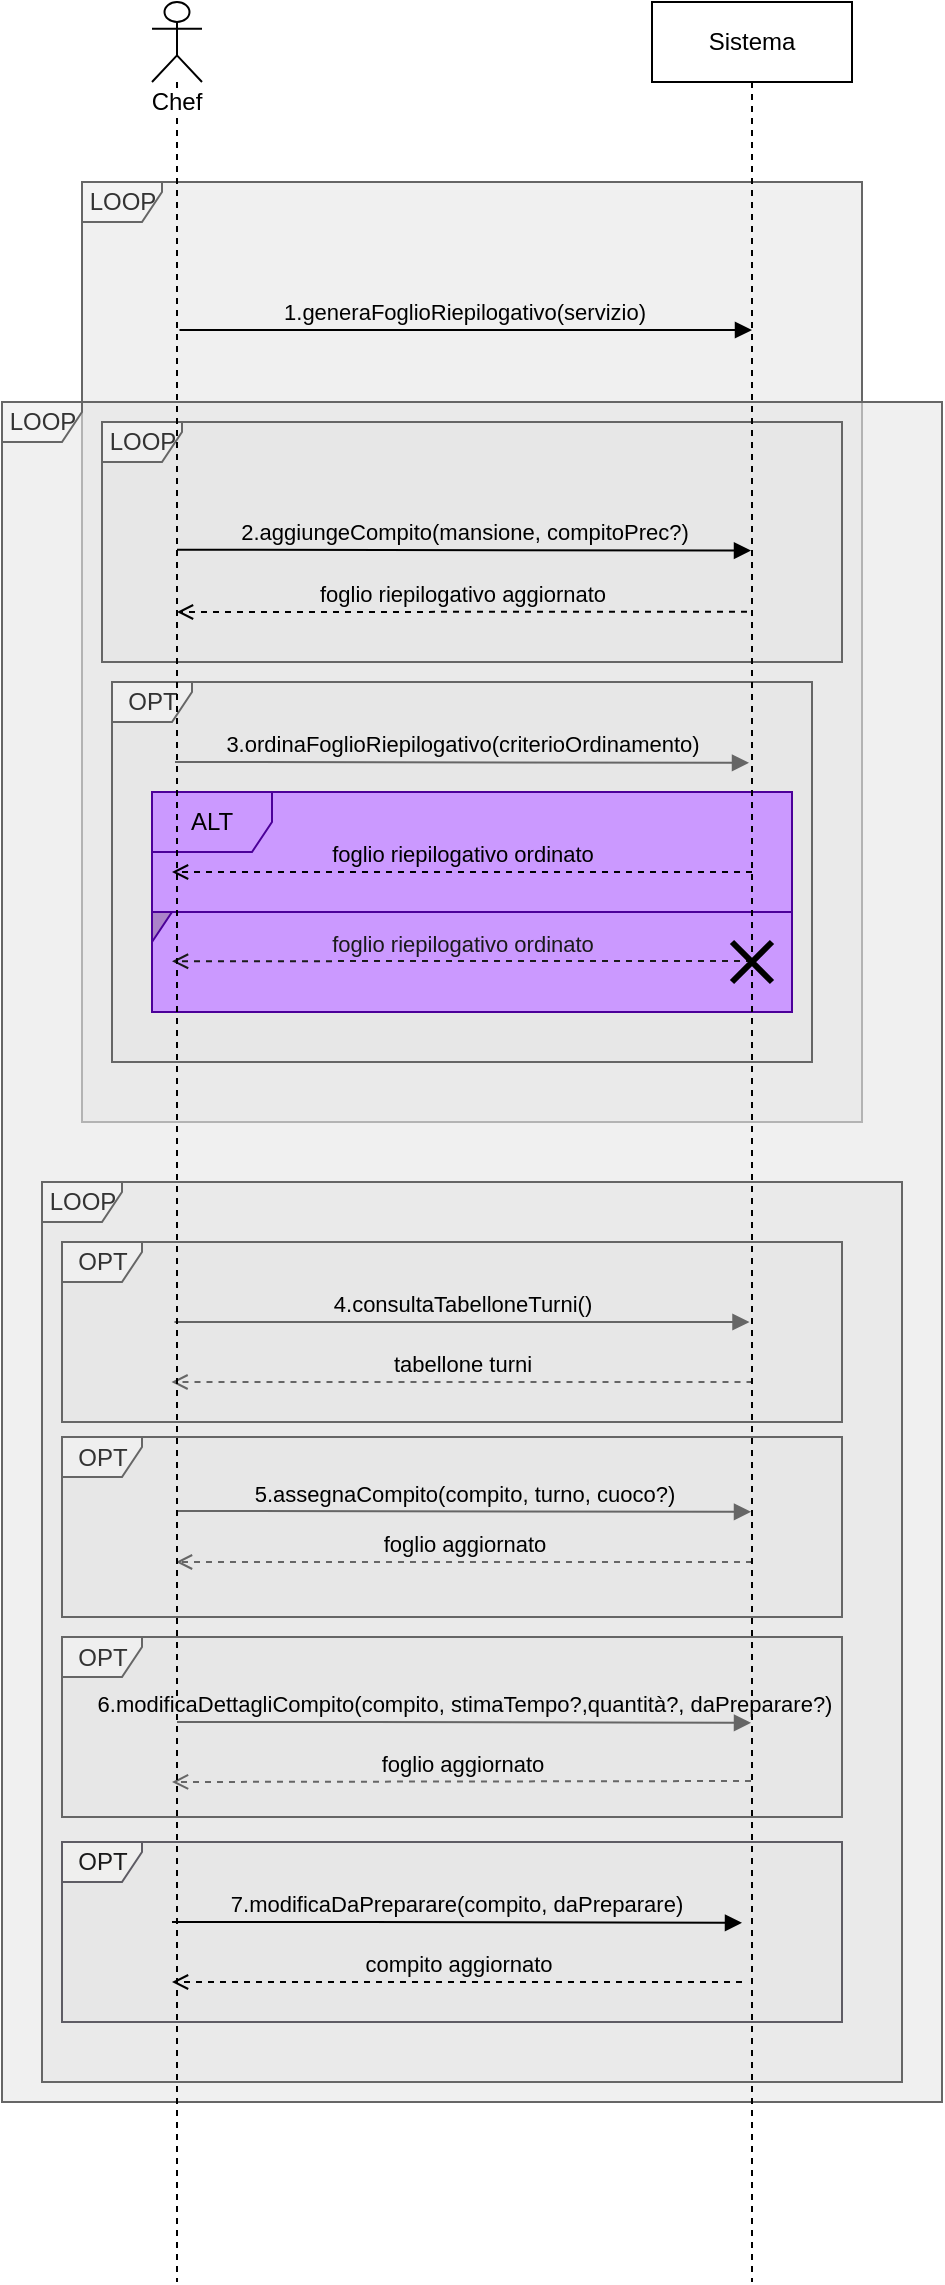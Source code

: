 <mxfile version="21.6.6" type="device">
  <diagram name="Page-1" id="f5A6CDPiya6YqWZAvQuT">
    <mxGraphModel dx="954" dy="-657" grid="1" gridSize="10" guides="1" tooltips="1" connect="1" arrows="1" fold="1" page="1" pageScale="1" pageWidth="827" pageHeight="1169" math="0" shadow="0">
      <root>
        <mxCell id="0" />
        <mxCell id="1" parent="0" />
        <mxCell id="3oUJ_5gLEvu6R0pSqBkJ-1" value="LOOP" style="shape=umlFrame;tabWidth=110;tabHeight=30;tabPosition=left;html=1;boundedLbl=1;labelInHeader=1;width=40;height=20;swimlaneFillColor=#E6E6E6;fillColor=#f5f5f5;strokeColor=#666666;fillOpacity=60;fontColor=#333333;" parent="1" vertex="1">
          <mxGeometry x="205" y="1430" width="390" height="470" as="geometry" />
        </mxCell>
        <mxCell id="3oUJ_5gLEvu6R0pSqBkJ-40" value="1.generaFoglioRiepilogativo(servizio)" style="html=1;verticalAlign=bottom;endArrow=block;edgeStyle=elbowEdgeStyle;elbow=vertical;curved=0;rounded=0;labelBackgroundColor=none;" parent="1" edge="1">
          <mxGeometry x="-0.003" relative="1" as="geometry">
            <mxPoint x="253.75" y="1504" as="sourcePoint" />
            <Array as="points" />
            <mxPoint x="540" y="1504" as="targetPoint" />
            <mxPoint as="offset" />
          </mxGeometry>
        </mxCell>
        <mxCell id="3oUJ_5gLEvu6R0pSqBkJ-33" value="LOOP" style="shape=umlFrame;tabWidth=110;tabHeight=30;tabPosition=left;html=1;boundedLbl=1;labelInHeader=1;width=40;height=20;swimlaneFillColor=#E6E6E6;fillColor=#f5f5f5;strokeColor=#666666;fillOpacity=60;fontColor=#333333;" parent="1" vertex="1">
          <mxGeometry x="165" y="1540" width="470" height="850" as="geometry" />
        </mxCell>
        <mxCell id="3oUJ_5gLEvu6R0pSqBkJ-21" value="LOOP" style="shape=umlFrame;tabWidth=110;tabHeight=30;tabPosition=left;html=1;boundedLbl=1;labelInHeader=1;width=40;height=20;swimlaneFillColor=#E6E6E6;fillColor=#f5f5f5;strokeColor=#666666;fillOpacity=60;fontColor=#333333;" parent="1" vertex="1">
          <mxGeometry x="185" y="1930" width="430" height="450" as="geometry" />
        </mxCell>
        <mxCell id="3oUJ_5gLEvu6R0pSqBkJ-22" value="OPT" style="shape=umlFrame;tabWidth=110;tabHeight=30;tabPosition=left;html=1;boundedLbl=1;labelInHeader=1;width=40;height=20;swimlaneFillColor=#E6E6E6;fillColor=#f5f5f5;strokeColor=#666666;fillOpacity=60;fontColor=#333333;" parent="1" vertex="1">
          <mxGeometry x="195" y="1960" width="390" height="90" as="geometry" />
        </mxCell>
        <mxCell id="3oUJ_5gLEvu6R0pSqBkJ-23" value="4.consultaTabelloneTurni()" style="html=1;verticalAlign=bottom;endArrow=block;edgeStyle=elbowEdgeStyle;elbow=vertical;curved=0;rounded=0;labelBackgroundColor=none;fillColor=#f5f5f5;strokeColor=#666666;" parent="1" edge="1">
          <mxGeometry relative="1" as="geometry">
            <mxPoint x="251.25" y="2000" as="sourcePoint" />
            <Array as="points" />
            <mxPoint x="538.75" y="2000" as="targetPoint" />
          </mxGeometry>
        </mxCell>
        <mxCell id="3oUJ_5gLEvu6R0pSqBkJ-24" value="tabellone turni" style="html=1;verticalAlign=bottom;endArrow=open;edgeStyle=elbowEdgeStyle;elbow=vertical;curved=0;rounded=0;labelBackgroundColor=none;endFill=0;dashed=1;fillColor=#f5f5f5;strokeColor=#666666;" parent="1" edge="1">
          <mxGeometry relative="1" as="geometry">
            <mxPoint x="540.25" y="2030.0" as="sourcePoint" />
            <mxPoint x="249.75" y="2030" as="targetPoint" />
          </mxGeometry>
        </mxCell>
        <mxCell id="3oUJ_5gLEvu6R0pSqBkJ-27" value="OPT" style="shape=umlFrame;tabWidth=110;tabHeight=30;tabPosition=left;html=1;boundedLbl=1;labelInHeader=1;width=40;height=20;swimlaneFillColor=#E6E6E6;fillColor=#f5f5f5;strokeColor=#666666;fillOpacity=60;fontColor=#333333;" parent="1" vertex="1">
          <mxGeometry x="195" y="2057.5" width="390" height="90" as="geometry" />
        </mxCell>
        <mxCell id="3oUJ_5gLEvu6R0pSqBkJ-34" value="OPT" style="shape=umlFrame;tabWidth=110;tabHeight=30;tabPosition=left;html=1;boundedLbl=1;labelInHeader=1;width=40;height=20;swimlaneFillColor=#E6E6E6;fillColor=#f5f5f5;strokeColor=#666666;fillOpacity=60;fontColor=#333333;" parent="1" vertex="1">
          <mxGeometry x="195" y="2157.5" width="390" height="90" as="geometry" />
        </mxCell>
        <mxCell id="3oUJ_5gLEvu6R0pSqBkJ-25" value="5.assegnaCompito(compito, turno, cuoco?)" style="html=1;verticalAlign=bottom;endArrow=block;edgeStyle=elbowEdgeStyle;elbow=vertical;curved=0;rounded=0;labelBackgroundColor=none;fillColor=#f5f5f5;strokeColor=#666666;" parent="1" edge="1">
          <mxGeometry relative="1" as="geometry">
            <mxPoint x="252.5" y="2094.5" as="sourcePoint" />
            <Array as="points">
              <mxPoint x="358" y="2094.91" />
            </Array>
            <mxPoint x="539.5" y="2094.91" as="targetPoint" />
          </mxGeometry>
        </mxCell>
        <mxCell id="3oUJ_5gLEvu6R0pSqBkJ-26" value="foglio aggiornato" style="html=1;verticalAlign=bottom;endArrow=open;edgeStyle=elbowEdgeStyle;elbow=vertical;curved=0;rounded=0;labelBackgroundColor=none;endFill=0;dashed=1;fillColor=#f5f5f5;strokeColor=#666666;" parent="1" edge="1">
          <mxGeometry relative="1" as="geometry">
            <mxPoint x="540" y="2120.0" as="sourcePoint" />
            <mxPoint x="252" y="2119.5" as="targetPoint" />
            <Array as="points" />
          </mxGeometry>
        </mxCell>
        <mxCell id="3oUJ_5gLEvu6R0pSqBkJ-28" value="6.modificaDettagliCompito(compito, stimaTempo?,quantità?, daPreparare?)" style="html=1;verticalAlign=bottom;endArrow=block;edgeStyle=elbowEdgeStyle;elbow=horizontal;curved=0;rounded=0;labelBackgroundColor=none;fillColor=#f5f5f5;strokeColor=#666666;" parent="1" edge="1">
          <mxGeometry relative="1" as="geometry">
            <mxPoint x="252.5" y="2200" as="sourcePoint" />
            <Array as="points">
              <mxPoint x="348" y="2200.41" />
            </Array>
            <mxPoint x="539.5" y="2200.41" as="targetPoint" />
          </mxGeometry>
        </mxCell>
        <mxCell id="3oUJ_5gLEvu6R0pSqBkJ-29" value="foglio aggiornato" style="html=1;verticalAlign=bottom;endArrow=open;edgeStyle=elbowEdgeStyle;elbow=vertical;curved=0;rounded=0;labelBackgroundColor=none;fillColor=#f5f5f5;strokeColor=#666666;endFill=0;dashed=1;" parent="1" edge="1">
          <mxGeometry relative="1" as="geometry">
            <mxPoint x="539.5" y="2229.5" as="sourcePoint" />
            <mxPoint x="250" y="2230.0" as="targetPoint" />
          </mxGeometry>
        </mxCell>
        <mxCell id="3oUJ_5gLEvu6R0pSqBkJ-9" value="LOOP" style="shape=umlFrame;tabWidth=110;tabHeight=30;tabPosition=left;html=1;boundedLbl=1;labelInHeader=1;width=40;height=20;swimlaneFillColor=#E6E6E6;fillColor=#f5f5f5;strokeColor=#666666;fillOpacity=60;fontColor=#333333;" parent="1" vertex="1">
          <mxGeometry x="215" y="1550" width="370" height="120" as="geometry" />
        </mxCell>
        <mxCell id="3oUJ_5gLEvu6R0pSqBkJ-13" value="OPT" style="shape=umlFrame;tabWidth=110;tabHeight=30;tabPosition=left;html=1;boundedLbl=1;labelInHeader=1;width=40;height=20;swimlaneFillColor=#E6E6E6;fillColor=#f5f5f5;strokeColor=#666666;fillOpacity=60;fontColor=#333333;container=0;" parent="1" vertex="1">
          <mxGeometry x="220" y="1680" width="350" height="190" as="geometry" />
        </mxCell>
        <mxCell id="8e-te7Ogq6yMoprlRzKs-14" value="2.aggiungeCompito(mansione, compitoPrec?)" style="html=1;verticalAlign=bottom;endArrow=block;edgeStyle=elbowEdgeStyle;elbow=vertical;curved=0;rounded=0;labelBackgroundColor=none;" parent="1" target="3oUJ_5gLEvu6R0pSqBkJ-31" edge="1">
          <mxGeometry relative="1" as="geometry">
            <mxPoint x="252.5" y="1613.86" as="sourcePoint" />
            <Array as="points">
              <mxPoint x="348" y="1614.27" />
            </Array>
            <mxPoint x="537.5" y="1614.27" as="targetPoint" />
          </mxGeometry>
        </mxCell>
        <mxCell id="8e-te7Ogq6yMoprlRzKs-15" value="foglio riepilogativo aggiornato" style="html=1;verticalAlign=bottom;endArrow=open;edgeStyle=elbowEdgeStyle;elbow=vertical;curved=0;rounded=0;labelBackgroundColor=none;dashed=1;endFill=0;" parent="1" edge="1">
          <mxGeometry relative="1" as="geometry">
            <mxPoint x="537.5" y="1644.86" as="sourcePoint" />
            <mxPoint x="252.5" y="1644.86" as="targetPoint" />
          </mxGeometry>
        </mxCell>
        <mxCell id="3oUJ_5gLEvu6R0pSqBkJ-16" value="3.ordinaFoglioRiepilogativo(criterioOrdinamento)" style="html=1;verticalAlign=bottom;endArrow=block;edgeStyle=elbowEdgeStyle;elbow=vertical;curved=0;rounded=0;labelBackgroundColor=none;fillColor=#f5f5f5;strokeColor=#666666;" parent="1" edge="1">
          <mxGeometry relative="1" as="geometry">
            <mxPoint x="251.5" y="1720.0" as="sourcePoint" />
            <Array as="points">
              <mxPoint x="347" y="1720.42" />
            </Array>
            <mxPoint x="538.5" y="1720.42" as="targetPoint" />
          </mxGeometry>
        </mxCell>
        <mxCell id="23ODI-zVTMkxSb2Zl0f4-10" value="" style="group;fillColor=#CC99FF;strokeColor=#9673A6;" parent="1" vertex="1" connectable="0">
          <mxGeometry x="240" y="1735" width="320" height="110" as="geometry" />
        </mxCell>
        <mxCell id="23ODI-zVTMkxSb2Zl0f4-3" value="ALT" style="shape=umlFrame;whiteSpace=wrap;html=1;swimlaneFillColor=#CC99FF;fillColor=#CC99FF;strokeColor=#4C0099;fillOpacity=60;fontColor=#000000;" parent="23ODI-zVTMkxSb2Zl0f4-10" vertex="1">
          <mxGeometry width="320" height="60" as="geometry" />
        </mxCell>
        <mxCell id="23ODI-zVTMkxSb2Zl0f4-4" value="" style="shape=umlFrame;whiteSpace=wrap;html=1;swimlaneFillColor=#CC99FF;fillColor=#9673A6;strokeColor=#4C0099;fillOpacity=60;fontColor=#FF0000;width=10;height=15;" parent="23ODI-zVTMkxSb2Zl0f4-10" vertex="1">
          <mxGeometry y="60" width="320" height="50" as="geometry" />
        </mxCell>
        <mxCell id="23ODI-zVTMkxSb2Zl0f4-5" value="foglio riepilogativo ordinato" style="html=1;verticalAlign=bottom;endArrow=open;edgeStyle=elbowEdgeStyle;elbow=vertical;curved=0;rounded=0;labelBackgroundColor=none;dashed=1;endFill=0;" parent="23ODI-zVTMkxSb2Zl0f4-10" edge="1">
          <mxGeometry relative="1" as="geometry">
            <mxPoint x="300" y="40" as="sourcePoint" />
            <mxPoint x="10" y="40.14" as="targetPoint" />
          </mxGeometry>
        </mxCell>
        <mxCell id="23ODI-zVTMkxSb2Zl0f4-6" value="foglio riepilogativo ordinato" style="html=1;verticalAlign=bottom;endArrow=open;edgeStyle=elbowEdgeStyle;elbow=horizontal;curved=0;rounded=0;labelBackgroundColor=none;dashed=1;strokeColor=#1A1A1A;fontColor=#1A1A1A;endFill=0;" parent="23ODI-zVTMkxSb2Zl0f4-10" edge="1">
          <mxGeometry relative="1" as="geometry">
            <mxPoint x="300" y="84.5" as="sourcePoint" />
            <mxPoint x="10" y="84.64" as="targetPoint" />
          </mxGeometry>
        </mxCell>
        <mxCell id="23ODI-zVTMkxSb2Zl0f4-7" value="" style="shape=umlDestroy;whiteSpace=wrap;html=1;strokeWidth=3;targetShapes=umlLifeline;" parent="23ODI-zVTMkxSb2Zl0f4-10" vertex="1">
          <mxGeometry x="290" y="75" width="20" height="20" as="geometry" />
        </mxCell>
        <mxCell id="PscH_xC_QWvuuTyh2n-l-1" value="OPT" style="shape=umlFrame;tabWidth=110;tabHeight=30;tabPosition=left;html=1;boundedLbl=1;labelInHeader=1;width=40;height=20;swimlaneFillColor=#E6E6E6;fillColor=#f6f5f4;strokeColor=#5e5c64;fillOpacity=60;fontColor=#1A1A1A;" vertex="1" parent="1">
          <mxGeometry x="195" y="2260" width="390" height="90" as="geometry" />
        </mxCell>
        <mxCell id="PscH_xC_QWvuuTyh2n-l-2" value="7.modificaDaPreparare(compito, daPreparare)" style="html=1;verticalAlign=bottom;endArrow=block;edgeStyle=elbowEdgeStyle;elbow=horizontal;curved=0;rounded=0;labelBackgroundColor=none;" edge="1" parent="1">
          <mxGeometry relative="1" as="geometry">
            <mxPoint x="250" y="2300" as="sourcePoint" />
            <Array as="points">
              <mxPoint x="345.5" y="2300.41" />
            </Array>
            <mxPoint x="535" y="2300.41" as="targetPoint" />
          </mxGeometry>
        </mxCell>
        <mxCell id="PscH_xC_QWvuuTyh2n-l-3" value="compito aggiornato" style="html=1;verticalAlign=bottom;endArrow=open;edgeStyle=elbowEdgeStyle;elbow=vertical;curved=0;rounded=0;labelBackgroundColor=none;endFill=0;dashed=1;" edge="1" parent="1">
          <mxGeometry relative="1" as="geometry">
            <mxPoint x="535" y="2330.0" as="sourcePoint" />
            <mxPoint x="250" y="2330.0" as="targetPoint" />
          </mxGeometry>
        </mxCell>
        <mxCell id="3oUJ_5gLEvu6R0pSqBkJ-31" value="Sistema" style="shape=umlLifeline;perimeter=lifelinePerimeter;whiteSpace=wrap;html=1;container=0;collapsible=0;recursiveResize=0;outlineConnect=0;labelBackgroundColor=none;" parent="1" vertex="1">
          <mxGeometry x="490" y="1340" width="100" height="1140" as="geometry" />
        </mxCell>
        <mxCell id="3oUJ_5gLEvu6R0pSqBkJ-30" value="Chef" style="shape=umlLifeline;participant=umlActor;perimeter=lifelinePerimeter;whiteSpace=wrap;html=1;container=1;collapsible=0;recursiveResize=0;verticalAlign=top;spacingTop=36;outlineConnect=0;labelBackgroundColor=default;" parent="1" vertex="1">
          <mxGeometry x="240" y="1340" width="25" height="1140" as="geometry" />
        </mxCell>
      </root>
    </mxGraphModel>
  </diagram>
</mxfile>
